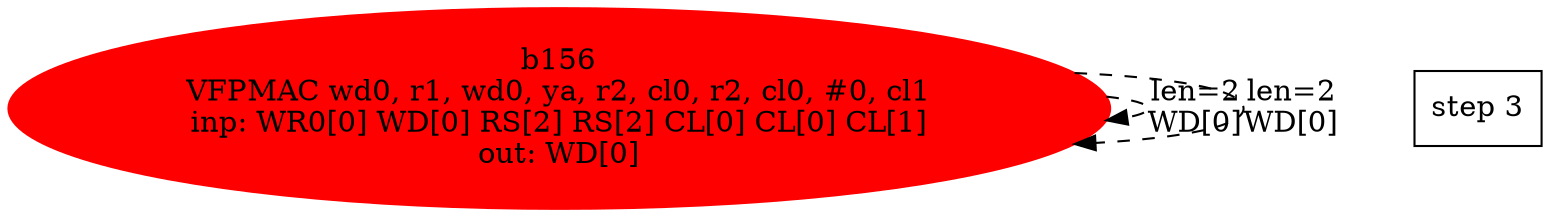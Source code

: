digraph N {
 b156[color=red,fontcolor=black,style=filled,label="b156\nVFPMAC wd0, r1, wd0, ya, r2, cl0, r2, cl0, #0, cl1\ninp: WR0[0] WD[0] RS[2] RS[2] CL[0] CL[0] CL[1]\nout: WD[0]"];  {rank=same; S3;  b156;}
 b156[color=red,fontcolor=black,style=filled,label="b156\nVFPMAC wd0, r1, wd0, ya, r2, cl0, r2, cl0, #0, cl1\ninp: WR0[0] WD[0] RS[2] RS[2] CL[0] CL[0] CL[1]\nout: WD[0]"];  {rank=same; S3;  b156;}
   b156 -> b156 [color=black,fontcolor=black,style=dashed,label="len=2\nWD[0]"];
   b156 -> b156 [color=black,fontcolor=black,style=dashed,label="len=2\nWD[0]"];
  S3 [label="step 3",shape=box];
}
